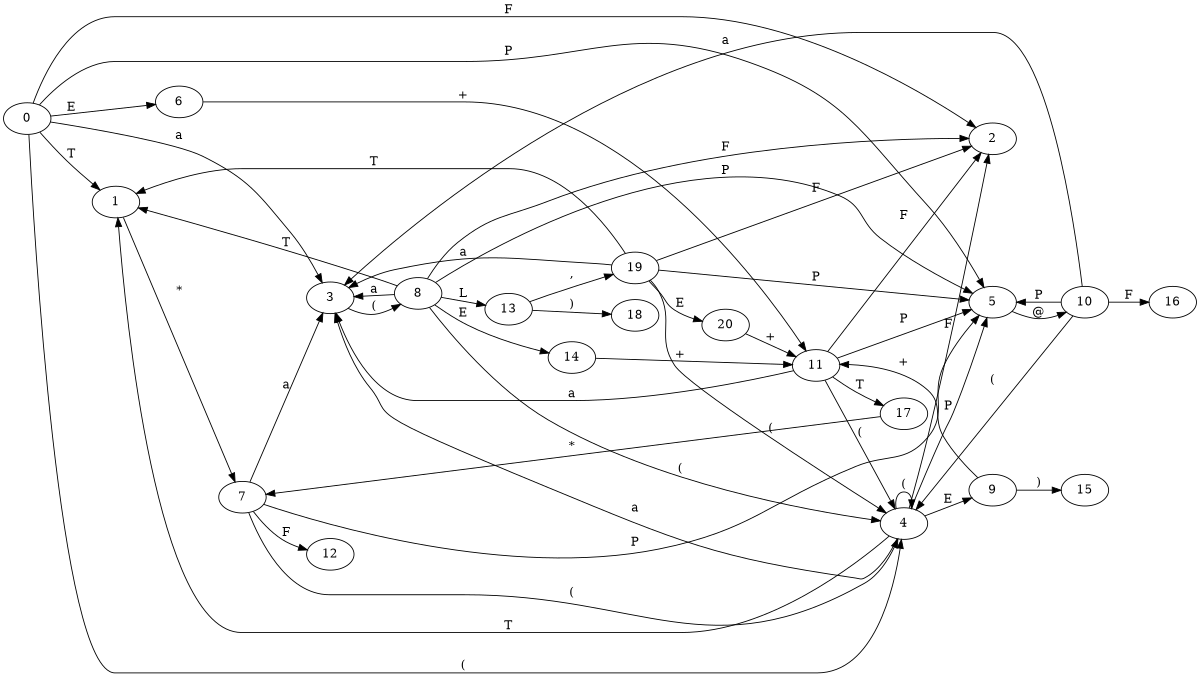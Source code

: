 digraph {
	rankdir=LR size="8,5"
	0 -> 1 [label=T]
	0 -> 2 [label=F]
	0 -> 3 [label=a]
	0 -> 4 [label="("]
	0 -> 5 [label=P]
	0 -> 6 [label=E]
	1 -> 7 [label="*"]
	3 -> 8 [label="("]
	4 -> 1 [label=T]
	4 -> 2 [label=F]
	4 -> 3 [label=a]
	4 -> 4 [label="("]
	4 -> 5 [label=P]
	4 -> 9 [label=E]
	5 -> 10 [label="@"]
	6 -> 11 [label="+"]
	7 -> 12 [label=F]
	7 -> 3 [label=a]
	7 -> 4 [label="("]
	7 -> 5 [label=P]
	8 -> 1 [label=T]
	8 -> 2 [label=F]
	8 -> 3 [label=a]
	8 -> 13 [label=L]
	8 -> 4 [label="("]
	8 -> 5 [label=P]
	8 -> 14 [label=E]
	9 -> 15 [label=")"]
	9 -> 11 [label="+"]
	10 -> 16 [label=F]
	10 -> 3 [label=a]
	10 -> 4 [label="("]
	10 -> 5 [label=P]
	11 -> 17 [label=T]
	11 -> 2 [label=F]
	11 -> 3 [label=a]
	11 -> 4 [label="("]
	11 -> 5 [label=P]
	13 -> 18 [label=")"]
	13 -> 19 [label=","]
	14 -> 11 [label="+"]
	17 -> 7 [label="*"]
	19 -> 1 [label=T]
	19 -> 2 [label=F]
	19 -> 3 [label=a]
	19 -> 4 [label="("]
	19 -> 5 [label=P]
	19 -> 20 [label=E]
	20 -> 11 [label="+"]
}
